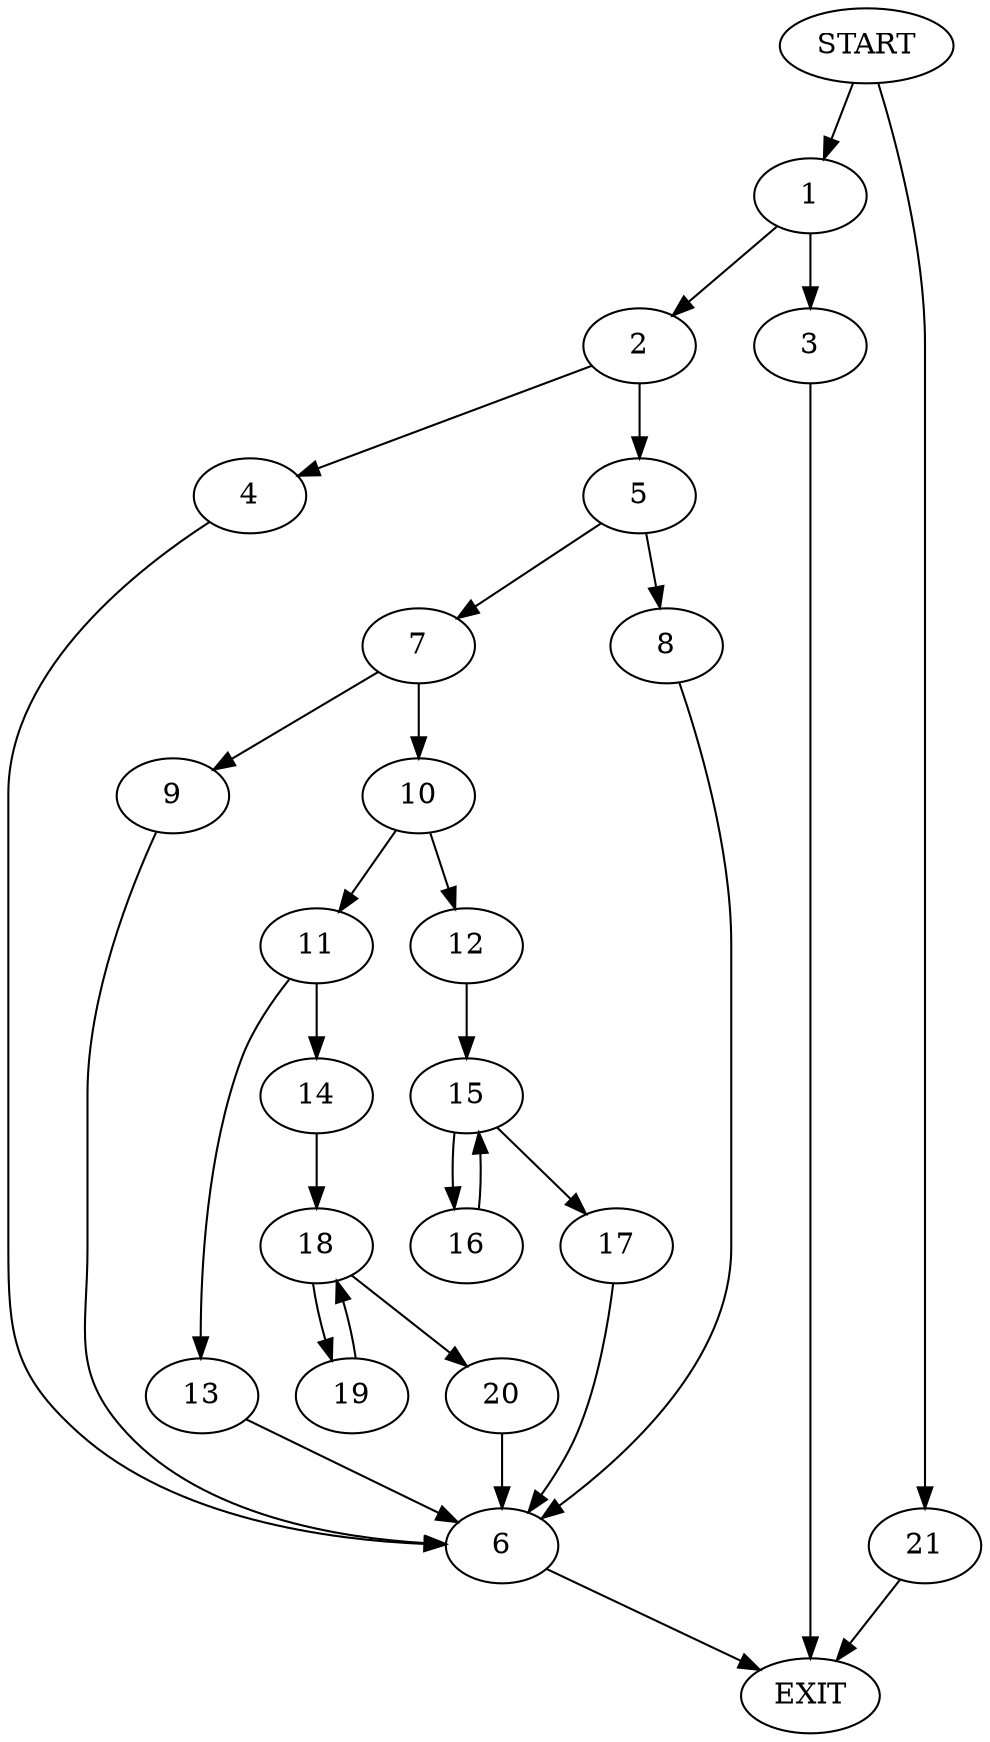 digraph {
0 [label="START"]
22 [label="EXIT"]
0 -> 1
1 -> 2
1 -> 3
2 -> 4
2 -> 5
3 -> 22
4 -> 6
5 -> 7
5 -> 8
6 -> 22
8 -> 6
7 -> 9
7 -> 10
10 -> 11
10 -> 12
9 -> 6
11 -> 13
11 -> 14
12 -> 15
15 -> 16
15 -> 17
16 -> 15
17 -> 6
14 -> 18
13 -> 6
18 -> 19
18 -> 20
19 -> 18
20 -> 6
0 -> 21
21 -> 22
}
